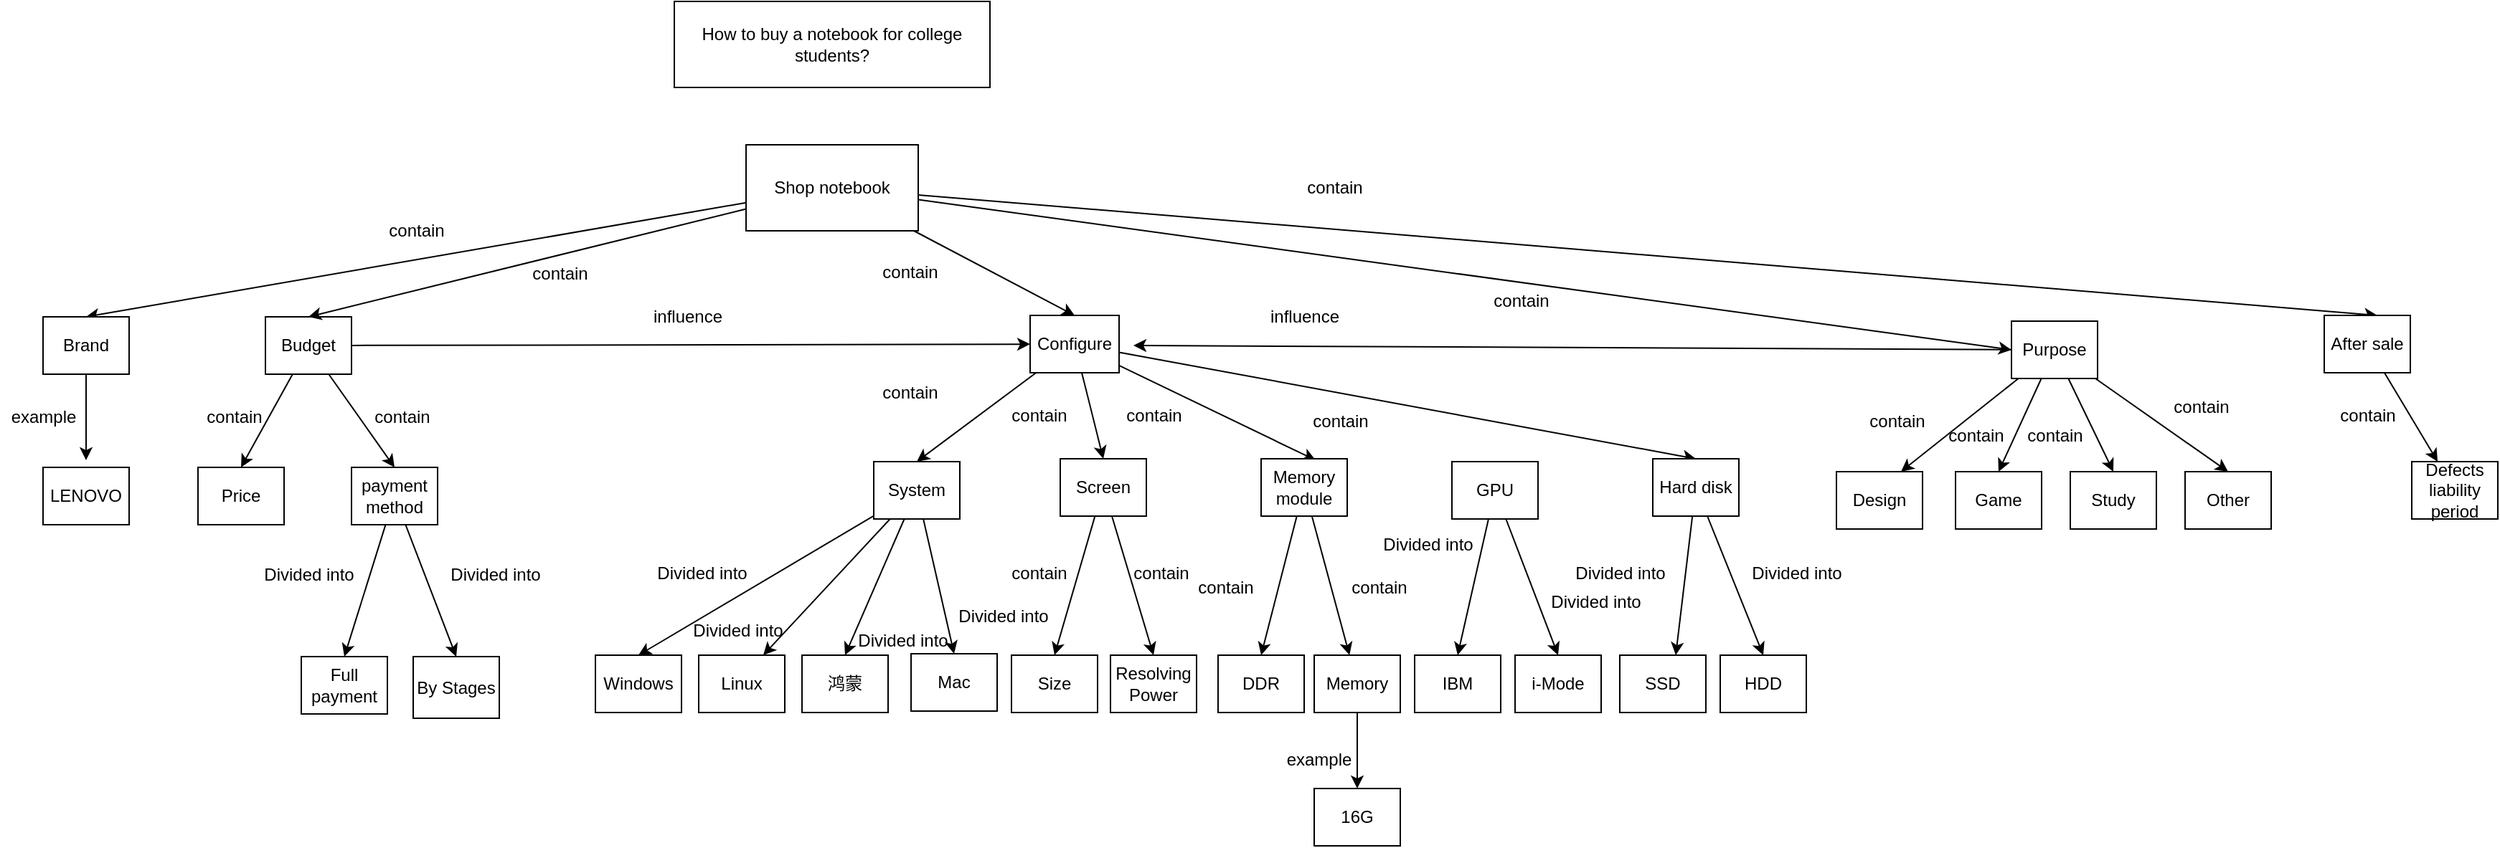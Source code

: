 <mxfile version="13.4.8" type="device"><diagram id="rZD01qzWs46cwhdvXIME" name="Page-1"><mxGraphModel dx="2638" dy="1852" grid="1" gridSize="10" guides="1" tooltips="1" connect="1" arrows="1" fold="1" page="1" pageScale="1" pageWidth="827" pageHeight="1169" math="0" shadow="0"><root><mxCell id="0"/><mxCell id="1" parent="0"/><mxCell id="tN_AQMzVuIh9M3NbgZY1-1" value="How to buy a notebook for college students?" style="rounded=0;whiteSpace=wrap;html=1;" vertex="1" parent="1"><mxGeometry x="290" y="-1140" width="220" height="60" as="geometry"/></mxCell><mxCell id="tN_AQMzVuIh9M3NbgZY1-11" style="edgeStyle=none;rounded=0;orthogonalLoop=1;jettySize=auto;html=1;entryX=0.5;entryY=0;entryDx=0;entryDy=0;" edge="1" parent="1" source="tN_AQMzVuIh9M3NbgZY1-3" target="tN_AQMzVuIh9M3NbgZY1-6"><mxGeometry relative="1" as="geometry"/></mxCell><mxCell id="tN_AQMzVuIh9M3NbgZY1-12" style="edgeStyle=none;rounded=0;orthogonalLoop=1;jettySize=auto;html=1;entryX=0.617;entryY=0;entryDx=0;entryDy=0;entryPerimeter=0;" edge="1" parent="1" source="tN_AQMzVuIh9M3NbgZY1-3" target="tN_AQMzVuIh9M3NbgZY1-7"><mxGeometry relative="1" as="geometry"/></mxCell><mxCell id="tN_AQMzVuIh9M3NbgZY1-87" style="edgeStyle=none;rounded=0;orthogonalLoop=1;jettySize=auto;html=1;entryX=0.5;entryY=0;entryDx=0;entryDy=0;" edge="1" parent="1" source="tN_AQMzVuIh9M3NbgZY1-3" target="tN_AQMzVuIh9M3NbgZY1-38"><mxGeometry relative="1" as="geometry"/></mxCell><mxCell id="tN_AQMzVuIh9M3NbgZY1-120" style="edgeStyle=none;rounded=0;orthogonalLoop=1;jettySize=auto;html=1;entryX=0;entryY=0.5;entryDx=0;entryDy=0;" edge="1" parent="1" source="tN_AQMzVuIh9M3NbgZY1-3" target="tN_AQMzVuIh9M3NbgZY1-5"><mxGeometry relative="1" as="geometry"/></mxCell><mxCell id="tN_AQMzVuIh9M3NbgZY1-3" value="Shop notebook" style="rounded=0;whiteSpace=wrap;html=1;" vertex="1" parent="1"><mxGeometry x="340" y="-1040" width="120" height="60" as="geometry"/></mxCell><mxCell id="tN_AQMzVuIh9M3NbgZY1-26" style="edgeStyle=none;rounded=0;orthogonalLoop=1;jettySize=auto;html=1;entryX=0.5;entryY=0;entryDx=0;entryDy=0;" edge="1" parent="1" source="tN_AQMzVuIh9M3NbgZY1-4" target="tN_AQMzVuIh9M3NbgZY1-14"><mxGeometry relative="1" as="geometry"/></mxCell><mxCell id="tN_AQMzVuIh9M3NbgZY1-27" style="edgeStyle=none;rounded=0;orthogonalLoop=1;jettySize=auto;html=1;entryX=0.5;entryY=0;entryDx=0;entryDy=0;" edge="1" parent="1" source="tN_AQMzVuIh9M3NbgZY1-4" target="tN_AQMzVuIh9M3NbgZY1-15"><mxGeometry relative="1" as="geometry"/></mxCell><mxCell id="tN_AQMzVuIh9M3NbgZY1-123" style="edgeStyle=none;rounded=0;orthogonalLoop=1;jettySize=auto;html=1;" edge="1" parent="1" source="tN_AQMzVuIh9M3NbgZY1-4" target="tN_AQMzVuIh9M3NbgZY1-6"><mxGeometry relative="1" as="geometry"/></mxCell><mxCell id="tN_AQMzVuIh9M3NbgZY1-4" value="Budget" style="rounded=0;whiteSpace=wrap;html=1;" vertex="1" parent="1"><mxGeometry x="5" y="-920" width="60" height="40" as="geometry"/></mxCell><mxCell id="tN_AQMzVuIh9M3NbgZY1-28" style="edgeStyle=none;rounded=0;orthogonalLoop=1;jettySize=auto;html=1;entryX=0.75;entryY=0;entryDx=0;entryDy=0;" edge="1" parent="1" source="tN_AQMzVuIh9M3NbgZY1-5" target="tN_AQMzVuIh9M3NbgZY1-16"><mxGeometry relative="1" as="geometry"/></mxCell><mxCell id="tN_AQMzVuIh9M3NbgZY1-29" style="edgeStyle=none;rounded=0;orthogonalLoop=1;jettySize=auto;html=1;entryX=0.5;entryY=0;entryDx=0;entryDy=0;" edge="1" parent="1" source="tN_AQMzVuIh9M3NbgZY1-5" target="tN_AQMzVuIh9M3NbgZY1-17"><mxGeometry relative="1" as="geometry"/></mxCell><mxCell id="tN_AQMzVuIh9M3NbgZY1-30" style="edgeStyle=none;rounded=0;orthogonalLoop=1;jettySize=auto;html=1;entryX=0.5;entryY=0;entryDx=0;entryDy=0;" edge="1" parent="1" source="tN_AQMzVuIh9M3NbgZY1-5" target="tN_AQMzVuIh9M3NbgZY1-18"><mxGeometry relative="1" as="geometry"/></mxCell><mxCell id="tN_AQMzVuIh9M3NbgZY1-32" style="edgeStyle=none;rounded=0;orthogonalLoop=1;jettySize=auto;html=1;entryX=0.5;entryY=0;entryDx=0;entryDy=0;" edge="1" parent="1" source="tN_AQMzVuIh9M3NbgZY1-5" target="tN_AQMzVuIh9M3NbgZY1-31"><mxGeometry relative="1" as="geometry"/></mxCell><mxCell id="tN_AQMzVuIh9M3NbgZY1-122" style="edgeStyle=none;rounded=0;orthogonalLoop=1;jettySize=auto;html=1;" edge="1" parent="1" source="tN_AQMzVuIh9M3NbgZY1-5"><mxGeometry relative="1" as="geometry"><mxPoint x="610" y="-900" as="targetPoint"/></mxGeometry></mxCell><mxCell id="tN_AQMzVuIh9M3NbgZY1-5" value="Purpose" style="rounded=0;whiteSpace=wrap;html=1;" vertex="1" parent="1"><mxGeometry x="1222" y="-917" width="60" height="40" as="geometry"/></mxCell><mxCell id="tN_AQMzVuIh9M3NbgZY1-95" style="edgeStyle=none;rounded=0;orthogonalLoop=1;jettySize=auto;html=1;entryX=0.5;entryY=0;entryDx=0;entryDy=0;" edge="1" parent="1" source="tN_AQMzVuIh9M3NbgZY1-6" target="tN_AQMzVuIh9M3NbgZY1-33"><mxGeometry relative="1" as="geometry"/></mxCell><mxCell id="tN_AQMzVuIh9M3NbgZY1-96" style="edgeStyle=none;rounded=0;orthogonalLoop=1;jettySize=auto;html=1;entryX=0.5;entryY=0;entryDx=0;entryDy=0;" edge="1" parent="1" source="tN_AQMzVuIh9M3NbgZY1-6" target="tN_AQMzVuIh9M3NbgZY1-34"><mxGeometry relative="1" as="geometry"/></mxCell><mxCell id="tN_AQMzVuIh9M3NbgZY1-97" style="edgeStyle=none;rounded=0;orthogonalLoop=1;jettySize=auto;html=1;entryX=0.633;entryY=0.025;entryDx=0;entryDy=0;entryPerimeter=0;" edge="1" parent="1" source="tN_AQMzVuIh9M3NbgZY1-6" target="tN_AQMzVuIh9M3NbgZY1-35"><mxGeometry relative="1" as="geometry"/></mxCell><mxCell id="tN_AQMzVuIh9M3NbgZY1-98" style="edgeStyle=none;rounded=0;orthogonalLoop=1;jettySize=auto;html=1;entryX=0.5;entryY=0;entryDx=0;entryDy=0;" edge="1" parent="1" source="tN_AQMzVuIh9M3NbgZY1-6" target="tN_AQMzVuIh9M3NbgZY1-37"><mxGeometry relative="1" as="geometry"/></mxCell><mxCell id="tN_AQMzVuIh9M3NbgZY1-6" value="Configure" style="rounded=0;whiteSpace=wrap;html=1;" vertex="1" parent="1"><mxGeometry x="538" y="-921" width="62" height="40" as="geometry"/></mxCell><mxCell id="tN_AQMzVuIh9M3NbgZY1-109" style="edgeStyle=none;rounded=0;orthogonalLoop=1;jettySize=auto;html=1;" edge="1" parent="1" source="tN_AQMzVuIh9M3NbgZY1-7" target="tN_AQMzVuIh9M3NbgZY1-108"><mxGeometry relative="1" as="geometry"/></mxCell><mxCell id="tN_AQMzVuIh9M3NbgZY1-7" value="After sale" style="rounded=0;whiteSpace=wrap;html=1;" vertex="1" parent="1"><mxGeometry x="1440" y="-921" width="60" height="40" as="geometry"/></mxCell><mxCell id="tN_AQMzVuIh9M3NbgZY1-14" value="Price" style="rounded=0;whiteSpace=wrap;html=1;" vertex="1" parent="1"><mxGeometry x="-42" y="-815" width="60" height="40" as="geometry"/></mxCell><mxCell id="tN_AQMzVuIh9M3NbgZY1-47" style="edgeStyle=none;rounded=0;orthogonalLoop=1;jettySize=auto;html=1;entryX=0.5;entryY=0;entryDx=0;entryDy=0;" edge="1" parent="1" source="tN_AQMzVuIh9M3NbgZY1-15" target="tN_AQMzVuIh9M3NbgZY1-44"><mxGeometry relative="1" as="geometry"/></mxCell><mxCell id="tN_AQMzVuIh9M3NbgZY1-48" style="edgeStyle=none;rounded=0;orthogonalLoop=1;jettySize=auto;html=1;entryX=0.5;entryY=0;entryDx=0;entryDy=0;" edge="1" parent="1" source="tN_AQMzVuIh9M3NbgZY1-15" target="tN_AQMzVuIh9M3NbgZY1-45"><mxGeometry relative="1" as="geometry"/></mxCell><mxCell id="tN_AQMzVuIh9M3NbgZY1-15" value="payment method" style="rounded=0;whiteSpace=wrap;html=1;" vertex="1" parent="1"><mxGeometry x="65" y="-815" width="60" height="40" as="geometry"/></mxCell><mxCell id="tN_AQMzVuIh9M3NbgZY1-16" value="Design" style="rounded=0;whiteSpace=wrap;html=1;" vertex="1" parent="1"><mxGeometry x="1100" y="-812" width="60" height="40" as="geometry"/></mxCell><mxCell id="tN_AQMzVuIh9M3NbgZY1-17" value="Game" style="rounded=0;whiteSpace=wrap;html=1;" vertex="1" parent="1"><mxGeometry x="1183" y="-812" width="60" height="40" as="geometry"/></mxCell><mxCell id="tN_AQMzVuIh9M3NbgZY1-18" value="Study" style="rounded=0;whiteSpace=wrap;html=1;" vertex="1" parent="1"><mxGeometry x="1263" y="-812" width="60" height="40" as="geometry"/></mxCell><mxCell id="tN_AQMzVuIh9M3NbgZY1-13" style="edgeStyle=none;rounded=0;orthogonalLoop=1;jettySize=auto;html=1;entryX=0.5;entryY=0;entryDx=0;entryDy=0;" edge="1" parent="1" source="tN_AQMzVuIh9M3NbgZY1-3" target="tN_AQMzVuIh9M3NbgZY1-4"><mxGeometry relative="1" as="geometry"/></mxCell><mxCell id="tN_AQMzVuIh9M3NbgZY1-22" value="contain" style="text;html=1;resizable=0;autosize=1;align=center;verticalAlign=middle;points=[];fillColor=none;strokeColor=none;rounded=0;" vertex="1" parent="1"><mxGeometry x="185" y="-960" width="50" height="20" as="geometry"/></mxCell><mxCell id="tN_AQMzVuIh9M3NbgZY1-25" value="contain" style="text;html=1;resizable=0;autosize=1;align=center;verticalAlign=middle;points=[];fillColor=none;strokeColor=none;rounded=0;" vertex="1" parent="1"><mxGeometry x="725" y="-1020" width="50" height="20" as="geometry"/></mxCell><mxCell id="tN_AQMzVuIh9M3NbgZY1-31" value="Other" style="rounded=0;whiteSpace=wrap;html=1;" vertex="1" parent="1"><mxGeometry x="1343" y="-812" width="60" height="40" as="geometry"/></mxCell><mxCell id="tN_AQMzVuIh9M3NbgZY1-67" style="edgeStyle=none;rounded=0;orthogonalLoop=1;jettySize=auto;html=1;entryX=0.5;entryY=0;entryDx=0;entryDy=0;" edge="1" parent="1" source="tN_AQMzVuIh9M3NbgZY1-33" target="tN_AQMzVuIh9M3NbgZY1-49"><mxGeometry relative="1" as="geometry"/></mxCell><mxCell id="tN_AQMzVuIh9M3NbgZY1-68" style="edgeStyle=none;rounded=0;orthogonalLoop=1;jettySize=auto;html=1;entryX=0.75;entryY=0;entryDx=0;entryDy=0;" edge="1" parent="1" source="tN_AQMzVuIh9M3NbgZY1-33" target="tN_AQMzVuIh9M3NbgZY1-50"><mxGeometry relative="1" as="geometry"/></mxCell><mxCell id="tN_AQMzVuIh9M3NbgZY1-69" style="edgeStyle=none;rounded=0;orthogonalLoop=1;jettySize=auto;html=1;entryX=0.5;entryY=0;entryDx=0;entryDy=0;" edge="1" parent="1" source="tN_AQMzVuIh9M3NbgZY1-33" target="tN_AQMzVuIh9M3NbgZY1-51"><mxGeometry relative="1" as="geometry"/></mxCell><mxCell id="tN_AQMzVuIh9M3NbgZY1-70" style="edgeStyle=none;rounded=0;orthogonalLoop=1;jettySize=auto;html=1;entryX=0.5;entryY=0;entryDx=0;entryDy=0;" edge="1" parent="1" source="tN_AQMzVuIh9M3NbgZY1-33" target="tN_AQMzVuIh9M3NbgZY1-52"><mxGeometry relative="1" as="geometry"/></mxCell><mxCell id="tN_AQMzVuIh9M3NbgZY1-33" value="System" style="rounded=0;whiteSpace=wrap;html=1;" vertex="1" parent="1"><mxGeometry x="429" y="-819" width="60" height="40" as="geometry"/></mxCell><mxCell id="tN_AQMzVuIh9M3NbgZY1-63" style="edgeStyle=none;rounded=0;orthogonalLoop=1;jettySize=auto;html=1;entryX=0.5;entryY=0;entryDx=0;entryDy=0;" edge="1" parent="1" source="tN_AQMzVuIh9M3NbgZY1-34" target="tN_AQMzVuIh9M3NbgZY1-53"><mxGeometry relative="1" as="geometry"/></mxCell><mxCell id="tN_AQMzVuIh9M3NbgZY1-64" style="edgeStyle=none;rounded=0;orthogonalLoop=1;jettySize=auto;html=1;entryX=0.5;entryY=0;entryDx=0;entryDy=0;" edge="1" parent="1" source="tN_AQMzVuIh9M3NbgZY1-34" target="tN_AQMzVuIh9M3NbgZY1-54"><mxGeometry relative="1" as="geometry"/></mxCell><mxCell id="tN_AQMzVuIh9M3NbgZY1-34" value="Screen" style="rounded=0;whiteSpace=wrap;html=1;" vertex="1" parent="1"><mxGeometry x="559" y="-821" width="60" height="40" as="geometry"/></mxCell><mxCell id="tN_AQMzVuIh9M3NbgZY1-56" style="edgeStyle=none;rounded=0;orthogonalLoop=1;jettySize=auto;html=1;entryX=0.5;entryY=0;entryDx=0;entryDy=0;" edge="1" parent="1" source="tN_AQMzVuIh9M3NbgZY1-35" target="tN_AQMzVuIh9M3NbgZY1-55"><mxGeometry relative="1" as="geometry"/></mxCell><mxCell id="tN_AQMzVuIh9M3NbgZY1-59" style="edgeStyle=none;rounded=0;orthogonalLoop=1;jettySize=auto;html=1;" edge="1" parent="1" source="tN_AQMzVuIh9M3NbgZY1-35" target="tN_AQMzVuIh9M3NbgZY1-58"><mxGeometry relative="1" as="geometry"/></mxCell><mxCell id="tN_AQMzVuIh9M3NbgZY1-35" value="Memory module" style="rounded=0;whiteSpace=wrap;html=1;" vertex="1" parent="1"><mxGeometry x="699" y="-821" width="60" height="40" as="geometry"/></mxCell><mxCell id="tN_AQMzVuIh9M3NbgZY1-83" style="edgeStyle=none;rounded=0;orthogonalLoop=1;jettySize=auto;html=1;entryX=0.5;entryY=0;entryDx=0;entryDy=0;" edge="1" parent="1" source="tN_AQMzVuIh9M3NbgZY1-36" target="tN_AQMzVuIh9M3NbgZY1-39"><mxGeometry relative="1" as="geometry"/></mxCell><mxCell id="tN_AQMzVuIh9M3NbgZY1-84" style="edgeStyle=none;rounded=0;orthogonalLoop=1;jettySize=auto;html=1;entryX=0.5;entryY=0;entryDx=0;entryDy=0;" edge="1" parent="1" source="tN_AQMzVuIh9M3NbgZY1-36" target="tN_AQMzVuIh9M3NbgZY1-40"><mxGeometry relative="1" as="geometry"/></mxCell><mxCell id="tN_AQMzVuIh9M3NbgZY1-36" value="GPU" style="rounded=0;whiteSpace=wrap;html=1;" vertex="1" parent="1"><mxGeometry x="832" y="-819" width="60" height="40" as="geometry"/></mxCell><mxCell id="tN_AQMzVuIh9M3NbgZY1-101" style="edgeStyle=none;rounded=0;orthogonalLoop=1;jettySize=auto;html=1;entryX=0.65;entryY=0;entryDx=0;entryDy=0;entryPerimeter=0;" edge="1" parent="1" source="tN_AQMzVuIh9M3NbgZY1-37" target="tN_AQMzVuIh9M3NbgZY1-99"><mxGeometry relative="1" as="geometry"/></mxCell><mxCell id="tN_AQMzVuIh9M3NbgZY1-102" style="edgeStyle=none;rounded=0;orthogonalLoop=1;jettySize=auto;html=1;entryX=0.5;entryY=0;entryDx=0;entryDy=0;" edge="1" parent="1" source="tN_AQMzVuIh9M3NbgZY1-37" target="tN_AQMzVuIh9M3NbgZY1-100"><mxGeometry relative="1" as="geometry"/></mxCell><mxCell id="tN_AQMzVuIh9M3NbgZY1-37" value="Hard disk" style="rounded=0;whiteSpace=wrap;html=1;" vertex="1" parent="1"><mxGeometry x="972" y="-821" width="60" height="40" as="geometry"/></mxCell><mxCell id="tN_AQMzVuIh9M3NbgZY1-42" style="edgeStyle=none;rounded=0;orthogonalLoop=1;jettySize=auto;html=1;" edge="1" parent="1" source="tN_AQMzVuIh9M3NbgZY1-38"><mxGeometry relative="1" as="geometry"><mxPoint x="-120" y="-820" as="targetPoint"/></mxGeometry></mxCell><mxCell id="tN_AQMzVuIh9M3NbgZY1-38" value="Brand" style="rounded=0;whiteSpace=wrap;html=1;" vertex="1" parent="1"><mxGeometry x="-150" y="-920" width="60" height="40" as="geometry"/></mxCell><mxCell id="tN_AQMzVuIh9M3NbgZY1-39" value="IBM" style="rounded=0;whiteSpace=wrap;html=1;" vertex="1" parent="1"><mxGeometry x="806" y="-684" width="60" height="40" as="geometry"/></mxCell><mxCell id="tN_AQMzVuIh9M3NbgZY1-40" value="i-Mode" style="rounded=0;whiteSpace=wrap;html=1;" vertex="1" parent="1"><mxGeometry x="876" y="-684" width="60" height="40" as="geometry"/></mxCell><mxCell id="tN_AQMzVuIh9M3NbgZY1-41" value="LENOVO" style="rounded=0;whiteSpace=wrap;html=1;" vertex="1" parent="1"><mxGeometry x="-150" y="-815" width="60" height="40" as="geometry"/></mxCell><mxCell id="tN_AQMzVuIh9M3NbgZY1-43" value="example" style="text;html=1;resizable=0;autosize=1;align=center;verticalAlign=middle;points=[];fillColor=none;strokeColor=none;rounded=0;" vertex="1" parent="1"><mxGeometry x="-180" y="-860" width="60" height="20" as="geometry"/></mxCell><mxCell id="tN_AQMzVuIh9M3NbgZY1-44" value="Full payment" style="rounded=0;whiteSpace=wrap;html=1;" vertex="1" parent="1"><mxGeometry x="30" y="-683" width="60" height="40" as="geometry"/></mxCell><mxCell id="tN_AQMzVuIh9M3NbgZY1-45" value="By Stages" style="rounded=0;whiteSpace=wrap;html=1;" vertex="1" parent="1"><mxGeometry x="108" y="-683" width="60" height="43" as="geometry"/></mxCell><mxCell id="tN_AQMzVuIh9M3NbgZY1-49" value="Windows" style="rounded=0;whiteSpace=wrap;html=1;" vertex="1" parent="1"><mxGeometry x="235" y="-684" width="60" height="40" as="geometry"/></mxCell><mxCell id="tN_AQMzVuIh9M3NbgZY1-50" value="Linux" style="rounded=0;whiteSpace=wrap;html=1;" vertex="1" parent="1"><mxGeometry x="307" y="-684" width="60" height="40" as="geometry"/></mxCell><mxCell id="tN_AQMzVuIh9M3NbgZY1-51" value="鸿蒙" style="rounded=0;whiteSpace=wrap;html=1;" vertex="1" parent="1"><mxGeometry x="379" y="-684" width="60" height="40" as="geometry"/></mxCell><mxCell id="tN_AQMzVuIh9M3NbgZY1-52" value="Mac" style="rounded=0;whiteSpace=wrap;html=1;" vertex="1" parent="1"><mxGeometry x="455" y="-685" width="60" height="40" as="geometry"/></mxCell><mxCell id="tN_AQMzVuIh9M3NbgZY1-53" value="Size" style="rounded=0;whiteSpace=wrap;html=1;" vertex="1" parent="1"><mxGeometry x="525" y="-684" width="60" height="40" as="geometry"/></mxCell><mxCell id="tN_AQMzVuIh9M3NbgZY1-54" value="Resolving Power" style="rounded=0;whiteSpace=wrap;html=1;" vertex="1" parent="1"><mxGeometry x="594" y="-684" width="60" height="40" as="geometry"/></mxCell><mxCell id="tN_AQMzVuIh9M3NbgZY1-55" value="DDR" style="rounded=0;whiteSpace=wrap;html=1;" vertex="1" parent="1"><mxGeometry x="669" y="-684" width="60" height="40" as="geometry"/></mxCell><mxCell id="tN_AQMzVuIh9M3NbgZY1-81" style="edgeStyle=none;rounded=0;orthogonalLoop=1;jettySize=auto;html=1;entryX=0.5;entryY=0;entryDx=0;entryDy=0;" edge="1" parent="1" source="tN_AQMzVuIh9M3NbgZY1-58" target="tN_AQMzVuIh9M3NbgZY1-80"><mxGeometry relative="1" as="geometry"/></mxCell><mxCell id="tN_AQMzVuIh9M3NbgZY1-58" value="Memory" style="rounded=0;whiteSpace=wrap;html=1;" vertex="1" parent="1"><mxGeometry x="736" y="-684" width="60" height="40" as="geometry"/></mxCell><mxCell id="tN_AQMzVuIh9M3NbgZY1-61" value="contain" style="text;html=1;resizable=0;autosize=1;align=center;verticalAlign=middle;points=[];fillColor=none;strokeColor=none;rounded=0;" vertex="1" parent="1"><mxGeometry x="649" y="-741" width="50" height="20" as="geometry"/></mxCell><mxCell id="tN_AQMzVuIh9M3NbgZY1-62" value="contain" style="text;html=1;resizable=0;autosize=1;align=center;verticalAlign=middle;points=[];fillColor=none;strokeColor=none;rounded=0;" vertex="1" parent="1"><mxGeometry x="756" y="-741" width="50" height="20" as="geometry"/></mxCell><mxCell id="tN_AQMzVuIh9M3NbgZY1-65" value="contain" style="text;html=1;resizable=0;autosize=1;align=center;verticalAlign=middle;points=[];fillColor=none;strokeColor=none;rounded=0;" vertex="1" parent="1"><mxGeometry x="519" y="-751" width="50" height="20" as="geometry"/></mxCell><mxCell id="tN_AQMzVuIh9M3NbgZY1-66" value="contain" style="text;html=1;resizable=0;autosize=1;align=center;verticalAlign=middle;points=[];fillColor=none;strokeColor=none;rounded=0;" vertex="1" parent="1"><mxGeometry x="604" y="-751" width="50" height="20" as="geometry"/></mxCell><mxCell id="tN_AQMzVuIh9M3NbgZY1-71" value="Divided into" style="text;html=1;resizable=0;autosize=1;align=center;verticalAlign=middle;points=[];fillColor=none;strokeColor=none;rounded=0;" vertex="1" parent="1"><mxGeometry x="269" y="-751" width="80" height="20" as="geometry"/></mxCell><mxCell id="tN_AQMzVuIh9M3NbgZY1-78" value="Divided into" style="text;html=1;resizable=0;autosize=1;align=center;verticalAlign=middle;points=[];fillColor=none;strokeColor=none;rounded=0;" vertex="1" parent="1"><mxGeometry x="-5" y="-750" width="80" height="20" as="geometry"/></mxCell><mxCell id="tN_AQMzVuIh9M3NbgZY1-79" value="Divided into" style="text;html=1;resizable=0;autosize=1;align=center;verticalAlign=middle;points=[];fillColor=none;strokeColor=none;rounded=0;" vertex="1" parent="1"><mxGeometry x="125" y="-750" width="80" height="20" as="geometry"/></mxCell><mxCell id="tN_AQMzVuIh9M3NbgZY1-80" value="16G" style="rounded=0;whiteSpace=wrap;html=1;" vertex="1" parent="1"><mxGeometry x="736" y="-591" width="60" height="40" as="geometry"/></mxCell><mxCell id="tN_AQMzVuIh9M3NbgZY1-82" value="example" style="text;html=1;resizable=0;autosize=1;align=center;verticalAlign=middle;points=[];fillColor=none;strokeColor=none;rounded=0;" vertex="1" parent="1"><mxGeometry x="709" y="-621" width="60" height="20" as="geometry"/></mxCell><mxCell id="tN_AQMzVuIh9M3NbgZY1-85" value="Divided into" style="text;html=1;resizable=0;autosize=1;align=center;verticalAlign=middle;points=[];fillColor=none;strokeColor=none;rounded=0;" vertex="1" parent="1"><mxGeometry x="775" y="-771" width="80" height="20" as="geometry"/></mxCell><mxCell id="tN_AQMzVuIh9M3NbgZY1-86" value="Divided into" style="text;html=1;resizable=0;autosize=1;align=center;verticalAlign=middle;points=[];fillColor=none;strokeColor=none;rounded=0;" vertex="1" parent="1"><mxGeometry x="892" y="-731" width="80" height="20" as="geometry"/></mxCell><mxCell id="tN_AQMzVuIh9M3NbgZY1-88" value="contain" style="text;html=1;resizable=0;autosize=1;align=center;verticalAlign=middle;points=[];fillColor=none;strokeColor=none;rounded=0;" vertex="1" parent="1"><mxGeometry x="85" y="-990" width="50" height="20" as="geometry"/></mxCell><mxCell id="tN_AQMzVuIh9M3NbgZY1-89" value="contain" style="text;html=1;resizable=0;autosize=1;align=center;verticalAlign=middle;points=[];fillColor=none;strokeColor=none;rounded=0;" vertex="1" parent="1"><mxGeometry x="-42" y="-860" width="50" height="20" as="geometry"/></mxCell><mxCell id="tN_AQMzVuIh9M3NbgZY1-90" value="contain" style="text;html=1;resizable=0;autosize=1;align=center;verticalAlign=middle;points=[];fillColor=none;strokeColor=none;rounded=0;" vertex="1" parent="1"><mxGeometry x="75" y="-860" width="50" height="20" as="geometry"/></mxCell><mxCell id="tN_AQMzVuIh9M3NbgZY1-91" value="contain" style="text;html=1;resizable=0;autosize=1;align=center;verticalAlign=middle;points=[];fillColor=none;strokeColor=none;rounded=0;" vertex="1" parent="1"><mxGeometry x="1117" y="-857" width="50" height="20" as="geometry"/></mxCell><mxCell id="tN_AQMzVuIh9M3NbgZY1-92" value="contain" style="text;html=1;resizable=0;autosize=1;align=center;verticalAlign=middle;points=[];fillColor=none;strokeColor=none;rounded=0;" vertex="1" parent="1"><mxGeometry x="1172" y="-847" width="50" height="20" as="geometry"/></mxCell><mxCell id="tN_AQMzVuIh9M3NbgZY1-93" value="contain" style="text;html=1;resizable=0;autosize=1;align=center;verticalAlign=middle;points=[];fillColor=none;strokeColor=none;rounded=0;" vertex="1" parent="1"><mxGeometry x="1227" y="-847" width="50" height="20" as="geometry"/></mxCell><mxCell id="tN_AQMzVuIh9M3NbgZY1-94" value="contain" style="text;html=1;resizable=0;autosize=1;align=center;verticalAlign=middle;points=[];fillColor=none;strokeColor=none;rounded=0;" vertex="1" parent="1"><mxGeometry x="1329" y="-867" width="50" height="20" as="geometry"/></mxCell><mxCell id="tN_AQMzVuIh9M3NbgZY1-99" value="SSD" style="rounded=0;whiteSpace=wrap;html=1;" vertex="1" parent="1"><mxGeometry x="949" y="-684" width="60" height="40" as="geometry"/></mxCell><mxCell id="tN_AQMzVuIh9M3NbgZY1-100" value="HDD" style="rounded=0;whiteSpace=wrap;html=1;" vertex="1" parent="1"><mxGeometry x="1019" y="-684" width="60" height="40" as="geometry"/></mxCell><mxCell id="tN_AQMzVuIh9M3NbgZY1-103" value="Divided into" style="text;html=1;resizable=0;autosize=1;align=center;verticalAlign=middle;points=[];fillColor=none;strokeColor=none;rounded=0;" vertex="1" parent="1"><mxGeometry x="909" y="-751" width="80" height="20" as="geometry"/></mxCell><mxCell id="tN_AQMzVuIh9M3NbgZY1-104" value="Divided into" style="text;html=1;resizable=0;autosize=1;align=center;verticalAlign=middle;points=[];fillColor=none;strokeColor=none;rounded=0;" vertex="1" parent="1"><mxGeometry x="1032" y="-751" width="80" height="20" as="geometry"/></mxCell><mxCell id="tN_AQMzVuIh9M3NbgZY1-105" value="Divided into" style="text;html=1;resizable=0;autosize=1;align=center;verticalAlign=middle;points=[];fillColor=none;strokeColor=none;rounded=0;" vertex="1" parent="1"><mxGeometry x="294" y="-711" width="80" height="20" as="geometry"/></mxCell><mxCell id="tN_AQMzVuIh9M3NbgZY1-106" value="Divided into" style="text;html=1;resizable=0;autosize=1;align=center;verticalAlign=middle;points=[];fillColor=none;strokeColor=none;rounded=0;" vertex="1" parent="1"><mxGeometry x="479" y="-721" width="80" height="20" as="geometry"/></mxCell><mxCell id="tN_AQMzVuIh9M3NbgZY1-107" value="Divided into" style="text;html=1;resizable=0;autosize=1;align=center;verticalAlign=middle;points=[];fillColor=none;strokeColor=none;rounded=0;" vertex="1" parent="1"><mxGeometry x="409" y="-704" width="80" height="20" as="geometry"/></mxCell><mxCell id="tN_AQMzVuIh9M3NbgZY1-108" value="Defects liability period" style="rounded=0;whiteSpace=wrap;html=1;" vertex="1" parent="1"><mxGeometry x="1501" y="-819" width="60" height="40" as="geometry"/></mxCell><mxCell id="tN_AQMzVuIh9M3NbgZY1-110" value="contain" style="text;html=1;resizable=0;autosize=1;align=center;verticalAlign=middle;points=[];fillColor=none;strokeColor=none;rounded=0;" vertex="1" parent="1"><mxGeometry x="1445" y="-861" width="50" height="20" as="geometry"/></mxCell><mxCell id="tN_AQMzVuIh9M3NbgZY1-113" value="influence" style="text;html=1;resizable=0;autosize=1;align=center;verticalAlign=middle;points=[];fillColor=none;strokeColor=none;rounded=0;" vertex="1" parent="1"><mxGeometry x="699" y="-930" width="60" height="20" as="geometry"/></mxCell><mxCell id="tN_AQMzVuIh9M3NbgZY1-121" value="contain" style="text;html=1;resizable=0;autosize=1;align=center;verticalAlign=middle;points=[];fillColor=none;strokeColor=none;rounded=0;" vertex="1" parent="1"><mxGeometry x="855" y="-941" width="50" height="20" as="geometry"/></mxCell><mxCell id="tN_AQMzVuIh9M3NbgZY1-124" value="influence" style="text;html=1;resizable=0;autosize=1;align=center;verticalAlign=middle;points=[];fillColor=none;strokeColor=none;rounded=0;" vertex="1" parent="1"><mxGeometry x="269" y="-930" width="60" height="20" as="geometry"/></mxCell><mxCell id="tN_AQMzVuIh9M3NbgZY1-125" value="contain" style="text;html=1;resizable=0;autosize=1;align=center;verticalAlign=middle;points=[];fillColor=none;strokeColor=none;rounded=0;" vertex="1" parent="1"><mxGeometry x="429" y="-961" width="50" height="20" as="geometry"/></mxCell><mxCell id="tN_AQMzVuIh9M3NbgZY1-126" value="contain" style="text;html=1;resizable=0;autosize=1;align=center;verticalAlign=middle;points=[];fillColor=none;strokeColor=none;rounded=0;" vertex="1" parent="1"><mxGeometry x="429" y="-877" width="50" height="20" as="geometry"/></mxCell><mxCell id="tN_AQMzVuIh9M3NbgZY1-127" value="contain" style="text;html=1;resizable=0;autosize=1;align=center;verticalAlign=middle;points=[];fillColor=none;strokeColor=none;rounded=0;" vertex="1" parent="1"><mxGeometry x="519" y="-861" width="50" height="20" as="geometry"/></mxCell><mxCell id="tN_AQMzVuIh9M3NbgZY1-128" value="contain" style="text;html=1;resizable=0;autosize=1;align=center;verticalAlign=middle;points=[];fillColor=none;strokeColor=none;rounded=0;" vertex="1" parent="1"><mxGeometry x="599" y="-861" width="50" height="20" as="geometry"/></mxCell><mxCell id="tN_AQMzVuIh9M3NbgZY1-129" value="contain" style="text;html=1;resizable=0;autosize=1;align=center;verticalAlign=middle;points=[];fillColor=none;strokeColor=none;rounded=0;" vertex="1" parent="1"><mxGeometry x="729" y="-857" width="50" height="20" as="geometry"/></mxCell></root></mxGraphModel></diagram></mxfile>